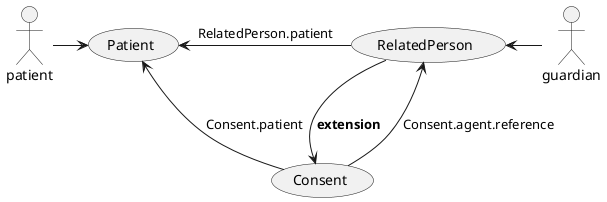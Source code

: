 @startuml
:patient: -> (Patient)
(RelatedPerson) <- :guardian:

(Consent) -> (Patient) : Consent.patient
(Consent) -> (RelatedPerson) : Consent.agent.reference
(Patient) <- (RelatedPerson) : RelatedPerson.patient
(RelatedPerson) --> (Consent) : **extension**
@enduml